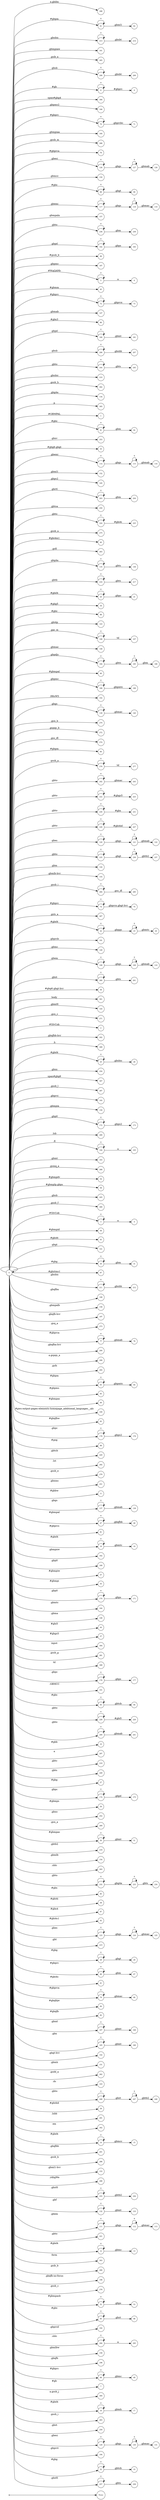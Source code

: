 digraph NFA {
  rankdir=LR;
  node [shape=circle, fontsize=10];
  __start [shape=point, label=""];
  __start -> None;
  209 [label="209"];
  24 [label="24"];
  298 [label="298"];
  261 [label="261"];
  61 [label="61"];
  295 [label="295"];
  213 [label="213"];
  48 [label="48"];
  173 [label="173"];
  161 [label="161"];
  127 [label="127"];
  265 [label="265"];
  208 [label="208"];
  8 [label="8"];
  285 [label="285"];
  306 [label="306"];
  64 [label="64"];
  214 [label="214"];
  190 [label="190"];
  13 [label="13"];
  70 [label="70"];
  160 [label="160"];
  288 [label="288"];
  76 [label="76"];
  126 [label="126"];
  150 [label="150"];
  89 [label="89"];
  117 [label="117"];
  223 [label="223"];
  157 [label="157"];
  238 [label="238"];
  182 [label="182"];
  99 [label="99"];
  187 [label="187"];
  9 [label="9"];
  17 [label="17"];
  5 [label="5"];
  45 [label="45"];
  72 [label="72"];
  147 [label="147"];
  179 [label="179"];
  133 [label="133"];
  105 [label="105"];
  86 [label="86"];
  180 [label="180"];
  206 [label="206"];
  244 [label="244"];
  210 [label="210"];
  29 [label="29"];
  0 [label="0"];
  282 [label="282"];
  134 [label="134"];
  305 [label="305"];
  1 [label="1"];
  91 [label="91"];
  253 [label="253"];
  35 [label="35"];
  114 [label="114"];
  152 [label="152"];
  195 [label="195"];
  203 [label="203"];
  250 [label="250"];
  224 [label="224"];
  275 [label="275"];
  40 [label="40"];
  263 [label="263"];
  140 [label="140"];
  135 [label="135"];
  128 [label="128"];
  216 [label="216"];
  20 [label="20"];
  34 [label="34"];
  19 [label="19"];
  80 [label="80"];
  88 [label="88"];
  143 [label="143"];
  15 [label="15"];
  106 [label="106"];
  148 [label="148"];
  181 [label="181"];
  184 [label="184"];
  46 [label="46"];
  175 [label="175"];
  188 [label="188"];
  227 [label="227"];
  62 [label="62"];
  92 [label="92"];
  125 [label="125"];
  102 [label="102"];
  139 [label="139"];
  270 [label="270"];
  272 [label="272"];
  274 [label="274"];
  60 [label="60"];
  276 [label="276"];
  242 [label="242"];
  222 [label="222"];
  230 [label="230"];
  226 [label="226"];
  233 [label="233"];
  120 [label="120"];
  235 [label="235"];
  69 [label="69"];
  144 [label="144"];
  155 [label="155"];
  284 [label="284"];
  73 [label="73"];
  96 [label="96"];
  74 [label="74"];
  119 [label="119"];
  267 [label="267"];
  78 [label="78"];
  22 [label="22"];
  191 [label="191"];
  236 [label="236"];
  149 [label="149"];
  183 [label="183"];
  108 [label="108"];
  260 [label="260"];
  36 [label="36"];
  301 [label="301"];
  145 [label="145"];
  185 [label="185"];
  271 [label="271"];
  2 [label="2"];
  202 [label="202"];
  207 [label="207"];
  245 [label="245"];
  113 [label="113"];
  94 [label="94"];
  243 [label="243"];
  289 [label="289"];
  25 [label="25"];
  254 [label="254"];
  307 [label="307"];
  287 [label="287"];
  193 [label="193"];
  159 [label="159"];
  217 [label="217"];
  172 [label="172"];
  21 [label="21"];
  290 [label="290"];
  104 [label="104"];
  163 [label="163"];
  268 [label="268"];
  54 [label="54"];
  58 [label="58"];
  205 [label="205"];
  280 [label="280"];
  3 [label="3"];
  258 [label="258"];
  56 [label="56"];
  239 [label="239"];
  107 [label="107"];
  171 [label="171"];
  43 [label="43"];
  141 [label="141"];
  30 [label="30"];
  97 [label="97"];
  211 [label="211"];
  199 [label="199"];
  118 [label="118"];
  124 [label="124"];
  234 [label="234"];
  158 [label="158"];
  197 [label="197"];
  273 [label="273"];
  77 [label="77"];
  116 [label="116"];
  200 [label="200"];
  204 [label="204"];
  299 [label="299"];
  90 [label="90"];
  264 [label="264"];
  63 [label="63"];
  65 [label="65"];
  49 [label="49"];
  51 [label="51"];
  100 [label="100"];
  26 [label="26"];
  122 [label="122"];
  83 [label="83"];
  178 [label="178"];
  98 [label="98"];
  220 [label="220"];
  292 [label="292"];
  33 [label="33"];
  279 [label="279"];
  251 [label="251"];
  115 [label="115"];
  11 [label="11"];
  137 [label="137"];
  47 [label="47"];
  81 [label="81"];
  109 [label="109"];
  18 [label="18"];
  162 [label="162"];
  169 [label="169"];
  225 [label="225"];
  248 [label="248"];
  57 [label="57"];
  277 [label="277"];
  229 [label="229"];
  55 [label="55"];
  170 [label="170"];
  212 [label="212"];
  6 [label="6"];
  164 [label="164"];
  146 [label="146"];
  44 [label="44"];
  37 [label="37"];
  138 [label="138"];
  304 [label="304"];
  281 [label="281"];
  308 [label="308"];
  176 [label="176"];
  101 [label="101"];
  93 [label="93"];
  228 [label="228"];
  240 [label="240"];
  10 [label="10"];
  75 [label="75"];
  297 [label="297"];
  219 [label="219"];
  249 [label="249"];
  27 [label="27"];
  174 [label="174"];
  31 [label="31"];
  59 [label="59"];
  168 [label="168"];
  252 [label="252"];
  269 [label="269"];
  177 [label="177"];
  50 [label="50"];
  218 [label="218"];
  154 [label="154"];
  293 [label="293"];
  112 [label="112"];
  232 [label="232"];
  85 [label="85"];
  38 [label="38"];
  87 [label="87"];
  42 [label="42"];
  123 [label="123"];
  215 [label="215"];
  28 [label="28"];
  66 [label="66"];
  247 [label="247"];
  130 [label="130"];
  241 [label="241"];
  41 [label="41"];
  79 [label="79"];
  84 [label="84"];
  82 [label="82"];
  166 [label="166"];
  67 [label="67"];
  167 [label="167"];
  165 [label="165"];
  136 [label="136"];
  142 [label="142"];
  151 [label="151"];
  262 [label="262"];
  103 [label="103"];
  246 [label="246"];
  23 [label="23"];
  39 [label="39"];
  291 [label="291"];
  302 [label="302"];
  14 [label="14"];
  256 [label="256"];
  201 [label="201"];
  286 [label="286"];
  153 [label="153"];
  296 [label="296"];
  255 [label="255"];
  132 [label="132"];
  111 [label="111"];
  221 [label="221"];
  231 [label="231"];
  12 [label="12"];
  303 [label="303"];
  266 [label="266"];
  186 [label="186"];
  121 [label="121"];
  198 [label="198"];
  131 [label="131"];
  278 [label="278"];
  52 [label="52"];
  53 [label="53"];
  95 [label="95"];
  192 [label="192"];
  294 [label="294"];
  156 [label="156"];
  110 [label="110"];
  196 [label="196"];
  71 [label="71"];
  4 [label="4"];
  68 [label="68"];
  7 [label="7"];
  237 [label="237"];
  300 [label="300"];
  16 [label="16"];
  283 [label="283"];
  259 [label="259"];
  129 [label="129"];
  189 [label="189"];
  194 [label="194"];
  32 [label="32"];
  257 [label="257"];
  { node [shape=doublecircle]; 1 2 4 6 7 9 10 11 13 15 17 19 21 24 26 27 29 31 33 34 35 36 37 38 39 40 41 42 43 44 45 46 48 49 51 53 54 55 56 57 58 59 60 62 64 65 67 69 71 73 75 76 78 80 81 82 83 84 85 86 87 88 90 92 94 96 97 98 99 100 101 102 103 105 107 110 113 116 119 122 125 128 131 133 134 136 138 140 141 142 143 144 145 146 147 148 149 150 151 152 153 154 155 156 157 158 159 160 161 162 163 164 166 168 169 171 173 175 177 179 181 183 186 187 189 190 191 192 193 194 195 196 197 198 199 200 201 202 204 205 207 209 210 212 214 215 217 218 219 220 221 223 225 227 229 231 234 237 239 241 243 245 248 249 250 251 252 253 254 256 258 259 261 262 263 264 265 266 267 268 269 270 271 272 273 274 275 277 278 279 280 281 282 283 285 286 287 288 289 290 291 292 293 295 296 297 298 299 300 301 302 303 304 305 306 307 308 }
  0 -> 0 [label="*"];
  0 -> 1 [label="#GBMPAL"];
  0 -> 2 [label="#SIvCob"];
  0 -> 3 [label="#SIvCob"];
  3 -> 3 [label="*"];
  3 -> 4 [label="a"];
  0 -> 5 [label="#WqQANb"];
  5 -> 5 [label="*"];
  5 -> 6 [label="a"];
  0 -> 7 [label="#gb"];
  0 -> 8 [label="#gb"];
  8 -> 8 [label="*"];
  8 -> 9 [label="#gbprc"];
  0 -> 10 [label="#gbb"];
  0 -> 11 [label="#gbbw"];
  0 -> 12 [label="#gbd4"];
  12 -> 12 [label="*"];
  12 -> 13 [label=".gbmc"];
  0 -> 14 [label="#gbd4"];
  14 -> 14 [label="*"];
  14 -> 15 [label=".gbmcc"];
  0 -> 16 [label="#gbd4"];
  16 -> 16 [label="*"];
  16 -> 17 [label=".gbmh"];
  0 -> 18 [label="#gbd4"];
  18 -> 18 [label="*"];
  18 -> 19 [label=".gbmtc"];
  0 -> 20 [label="#gbd4"];
  20 -> 20 [label="*"];
  20 -> 21 [label=".gbpc"];
  0 -> 22 [label="#gbd4"];
  22 -> 22 [label="*"];
  22 -> 23 [label=".gbpgs"];
  23 -> 23 [label="*"];
  23 -> 24 [label=".gbmtc"];
  0 -> 25 [label="#gbd4"];
  25 -> 25 [label="*"];
  25 -> 26 [label=".gbsbic"];
  0 -> 27 [label="#gbg"];
  0 -> 28 [label="#gbg"];
  28 -> 28 [label="*"];
  28 -> 29 [label=".gbgt"];
  0 -> 30 [label="#gbg"];
  30 -> 30 [label="*"];
  30 -> 31 [label=".gbm"];
  0 -> 32 [label="#gbg"];
  32 -> 32 [label="*"];
  32 -> 33 [label=".gbtcb"];
  0 -> 34 [label="#gbg5"];
  0 -> 35 [label="#gbg6.gbgt"];
  0 -> 36 [label="#gbg6.gbgt-hvr"];
  0 -> 37 [label="#gbgs5"];
  0 -> 38 [label="#gbi4i"];
  0 -> 39 [label="#gbi4id"];
  0 -> 40 [label="#gbi4m1"];
  0 -> 41 [label="#gbi4s"];
  0 -> 42 [label="#gbi4s1"];
  0 -> 43 [label="#gbi4t"];
  0 -> 44 [label="#gbi5"];
  0 -> 45 [label="#gbmm"];
  0 -> 46 [label="#gbmpal"];
  0 -> 47 [label="#gbmpal"];
  47 -> 47 [label="*"];
  47 -> 48 [label=".gbqfbb"];
  0 -> 49 [label="#gbmpas"];
  0 -> 50 [label="#gbmpas"];
  50 -> 50 [label="*"];
  50 -> 51 [label=".gbmt"];
  0 -> 52 [label="#gbmpasb"];
  52 -> 52 [label="*"];
  52 -> 53 [label=".gbps"];
  0 -> 54 [label="#gbmpdv"];
  0 -> 55 [label="#gbmpi"];
  0 -> 56 [label="#gbmpid"];
  0 -> 57 [label="#gbmpiw"];
  0 -> 58 [label="#gbmplp.gbps"];
  0 -> 59 [label="#gbmps"];
  0 -> 60 [label="#gbpm"];
  0 -> 61 [label="#gbpm"];
  61 -> 61 [label="*"];
  61 -> 62 [label=".gbml1"];
  0 -> 63 [label="#gbpm"];
  63 -> 63 [label="*"];
  63 -> 64 [label=".gbpmtc"];
  0 -> 65 [label="#gbpms"];
  0 -> 66 [label="#gbprc"];
  66 -> 66 [label="*"];
  66 -> 67 [label=".gbm"];
  0 -> 68 [label="#gbprc"];
  68 -> 68 [label="*"];
  68 -> 69 [label=".gbmc"];
  0 -> 70 [label="#gbprc"];
  70 -> 70 [label="*"];
  70 -> 71 [label=".gbprcbc"];
  0 -> 72 [label="#gbprc"];
  72 -> 72 [label="*"];
  72 -> 73 [label=".gbprcx"];
  0 -> 74 [label="#gbprc"];
  74 -> 74 [label="*"];
  74 -> 75 [label=".gbprcx.gbgt-hvr"];
  0 -> 76 [label="#gbprca"];
  0 -> 77 [label="#gbprca"];
  77 -> 77 [label="*"];
  77 -> 78 [label=".gbmab"];
  0 -> 79 [label="#gbprca"];
  79 -> 79 [label="*"];
  79 -> 80 [label=".gbmac"];
  0 -> 81 [label="#gbprcs"];
  0 -> 82 [label="#gbqfb"];
  0 -> 83 [label="#gbqfbw"];
  0 -> 84 [label="#gbqfqw"];
  0 -> 85 [label="#gbs"];
  0 -> 86 [label="#gbx3"];
  0 -> 87 [label="#gbx4"];
  0 -> 88 [label="#gbz"];
  0 -> 89 [label="#gbz"];
  89 -> 89 [label="*"];
  89 -> 90 [label=".gbgt"];
  0 -> 91 [label="#gbz"];
  91 -> 91 [label="*"];
  91 -> 92 [label=".gbm"];
  0 -> 93 [label="#gbz"];
  93 -> 93 [label="*"];
  93 -> 94 [label=".gbtcb"];
  0 -> 95 [label="#gbz"];
  95 -> 95 [label="*"];
  95 -> 96 [label=".gbzt"];
  0 -> 97 [label="#gbztms1"];
  0 -> 98 [label="#gog"];
  0 -> 99 [label="#gssb_b"];
  0 -> 100 [label="#gws-output-pages-elements-homepage_additional_languages__als"];
  0 -> 101 [label=".GBMCC"];
  0 -> 102 [label=".H6sW5"];
  0 -> 103 [label=".ds"];
  0 -> 104 [label=".fl"];
  104 -> 104 [label="*"];
  104 -> 105 [label="a"];
  0 -> 106 [label=".gac_m"];
  106 -> 106 [label="*"];
  106 -> 107 [label="td"];
  0 -> 108 [label=".gbem"];
  108 -> 108 [label="*"];
  108 -> 109 [label=".gbgs"];
  109 -> 109 [label="*"];
  109 -> 110 [label=".gbmab"];
  0 -> 111 [label=".gbem"];
  111 -> 111 [label="*"];
  111 -> 112 [label=".gbgs"];
  112 -> 112 [label="*"];
  112 -> 113 [label=".gbmac"];
  0 -> 114 [label=".gbemi"];
  114 -> 114 [label="*"];
  114 -> 115 [label=".gbgs"];
  115 -> 115 [label="*"];
  115 -> 116 [label=".gbmab"];
  0 -> 117 [label=".gbemi"];
  117 -> 117 [label="*"];
  117 -> 118 [label=".gbgs"];
  118 -> 118 [label="*"];
  118 -> 119 [label=".gbmac"];
  0 -> 120 [label=".gbes"];
  120 -> 120 [label="*"];
  120 -> 121 [label=".gbgs"];
  121 -> 121 [label="*"];
  121 -> 122 [label=".gbmab"];
  0 -> 123 [label=".gbes"];
  123 -> 123 [label="*"];
  123 -> 124 [label=".gbgs"];
  124 -> 124 [label="*"];
  124 -> 125 [label=".gbmac"];
  0 -> 126 [label=".gbesi"];
  126 -> 126 [label="*"];
  126 -> 127 [label=".gbgs"];
  127 -> 127 [label="*"];
  127 -> 128 [label=".gbmab"];
  0 -> 129 [label=".gbesi"];
  129 -> 129 [label="*"];
  129 -> 130 [label=".gbgs"];
  130 -> 130 [label="*"];
  130 -> 131 [label=".gbmac"];
  0 -> 132 [label=".gbf"];
  132 -> 132 [label="*"];
  132 -> 133 [label=".gbmt"];
  0 -> 134 [label=".gbg4a"];
  0 -> 135 [label=".gbg4a"];
  135 -> 135 [label="*"];
  135 -> 136 [label=".gbts"];
  0 -> 137 [label=".gbgs"];
  137 -> 137 [label="*"];
  137 -> 138 [label=".gbmab"];
  0 -> 139 [label=".gbgs"];
  139 -> 139 [label="*"];
  139 -> 140 [label=".gbmac"];
  0 -> 141 [label=".gbgt"];
  0 -> 142 [label=".gbgt-hvr"];
  0 -> 143 [label=".gbi4p"];
  0 -> 144 [label=".gbm"];
  0 -> 145 [label=".gbm0l"];
  0 -> 146 [label=".gbma"];
  0 -> 147 [label=".gbmab"];
  0 -> 148 [label=".gbmac"];
  0 -> 149 [label=".gbmc"];
  0 -> 150 [label=".gbmcc"];
  0 -> 151 [label=".gbmh"];
  0 -> 152 [label=".gbml1"];
  0 -> 153 [label=".gbml1-hvr"];
  0 -> 154 [label=".gbmlb"];
  0 -> 155 [label=".gbmlb-hvr"];
  0 -> 156 [label=".gbmlbw"];
  0 -> 157 [label=".gbmpala"];
  0 -> 158 [label=".gbmpalb"];
  0 -> 159 [label=".gbmpia"];
  0 -> 160 [label=".gbmpiaa"];
  0 -> 161 [label=".gbmpiaw"];
  0 -> 162 [label=".gbmpnw"];
  0 -> 163 [label=".gbmt"];
  0 -> 164 [label=".gbmtc"];
  0 -> 165 [label=".gbn"];
  165 -> 165 [label="*"];
  165 -> 166 [label=".gbmt"];
  0 -> 167 [label=".gbnd"];
  167 -> 167 [label="*"];
  167 -> 168 [label=".gbmt"];
  0 -> 169 [label=".gbp0"];
  0 -> 170 [label=".gbp0"];
  170 -> 170 [label="*"];
  170 -> 171 [label=".gbps"];
  0 -> 172 [label=".gbp0"];
  172 -> 172 [label="*"];
  172 -> 173 [label=".gbps2"];
  0 -> 174 [label=".gbpc"];
  174 -> 174 [label="*"];
  174 -> 175 [label=".gbpd"];
  0 -> 176 [label=".gbpc"];
  176 -> 176 [label="*"];
  176 -> 177 [label=".gbps"];
  0 -> 178 [label=".gbpc"];
  178 -> 178 [label="*"];
  178 -> 179 [label=".gbps2"];
  0 -> 180 [label=".gbpd"];
  180 -> 180 [label="*"];
  180 -> 181 [label=".gbmt"];
  0 -> 182 [label=".gbpd"];
  182 -> 182 [label="*"];
  182 -> 183 [label=".gbps"];
  0 -> 184 [label=".gbpdjs"];
  184 -> 184 [label="*"];
  184 -> 185 [label=".gbto"];
  185 -> 185 [label="*"];
  185 -> 186 [label=".gbm"];
  0 -> 187 [label=".gbpmc"];
  0 -> 188 [label=".gbpmc"];
  188 -> 188 [label="*"];
  188 -> 189 [label=".gbpmtc"];
  0 -> 190 [label=".gbpms2"];
  0 -> 191 [label=".gbprcb"];
  0 -> 192 [label=".gbprcd"];
  0 -> 193 [label=".gbprci"];
  0 -> 194 [label=".gbprct"];
  0 -> 195 [label=".gbps2"];
  0 -> 196 [label=".gbqfb"];
  0 -> 197 [label=".gbqfb-hvr"];
  0 -> 198 [label=".gbqfb-no-focus"];
  0 -> 199 [label=".gbqfba"];
  0 -> 200 [label=".gbqfba-hvr"];
  0 -> 201 [label=".gbqfbb"];
  0 -> 202 [label=".gbqfbb-hvr"];
  0 -> 203 [label=".gbrtl"];
  203 -> 203 [label="*"];
  203 -> 204 [label=".gbm"];
  0 -> 205 [label=".gbsb"];
  0 -> 206 [label=".gbsb"];
  206 -> 206 [label="*"];
  206 -> 207 [label=".gbsbb"];
  0 -> 208 [label=".gbsb"];
  208 -> 208 [label="*"];
  208 -> 209 [label=".gbsbt"];
  0 -> 210 [label=".gbsbic"];
  0 -> 211 [label=".gbsbis"];
  211 -> 211 [label="*"];
  211 -> 212 [label=".gbsbb"];
  0 -> 213 [label=".gbsbis"];
  213 -> 213 [label="*"];
  213 -> 214 [label=".gbsbt"];
  0 -> 215 [label=".gbt"];
  0 -> 216 [label=".gbtb"];
  216 -> 216 [label="*"];
  216 -> 217 [label=".gbts"];
  0 -> 218 [label=".gbtb2"];
  0 -> 219 [label=".gbtc"];
  0 -> 220 [label=".gbtcb"];
  0 -> 221 [label=".gbto"];
  0 -> 222 [label=".gbto"];
  222 -> 222 [label="*"];
  222 -> 223 [label="#gbgs5"];
  0 -> 224 [label=".gbto"];
  224 -> 224 [label="*"];
  224 -> 225 [label="#gbi4i"];
  0 -> 226 [label=".gbto"];
  226 -> 226 [label="*"];
  226 -> 227 [label="#gbi4id"];
  0 -> 228 [label=".gbto"];
  228 -> 228 [label="*"];
  228 -> 229 [label="#gbi5"];
  0 -> 230 [label=".gbto"];
  230 -> 230 [label="*"];
  230 -> 231 [label="#gbs"];
  0 -> 232 [label=".gbto"];
  232 -> 232 [label="*"];
  232 -> 233 [label=".gbg4a"];
  233 -> 233 [label="*"];
  233 -> 234 [label=".gbts"];
  0 -> 235 [label=".gbto"];
  235 -> 235 [label="*"];
  235 -> 236 [label=".gbgt"];
  236 -> 236 [label="*"];
  236 -> 237 [label=".gbtb2"];
  0 -> 238 [label=".gbto"];
  238 -> 238 [label="*"];
  238 -> 239 [label=".gbm"];
  0 -> 240 [label=".gbto"];
  240 -> 240 [label="*"];
  240 -> 241 [label=".gbmab"];
  0 -> 242 [label=".gbto"];
  242 -> 242 [label="*"];
  242 -> 243 [label=".gbmac"];
  0 -> 244 [label=".gbto"];
  244 -> 244 [label="*"];
  244 -> 245 [label=".gbts"];
  0 -> 246 [label=".gbto"];
  246 -> 246 [label="*"];
  246 -> 247 [label=".gbzt"];
  247 -> 247 [label="*"];
  247 -> 248 [label=".gbtb2"];
  0 -> 249 [label=".gbts"];
  0 -> 250 [label=".gbtsa"];
  0 -> 251 [label=".gbxms"];
  0 -> 252 [label=".gbxo"];
  0 -> 253 [label=".gbxv"];
  0 -> 254 [label=".gbxx"];
  0 -> 255 [label=".gbz0l"];
  255 -> 255 [label="*"];
  255 -> 256 [label=".gbtb2"];
  0 -> 257 [label=".gbz0l"];
  257 -> 257 [label="*"];
  257 -> 258 [label=".gbts"];
  0 -> 259 [label=".gbzt"];
  0 -> 260 [label=".gbzt"];
  260 -> 260 [label="*"];
  260 -> 261 [label=".gbts"];
  0 -> 262 [label=".gsdd_a"];
  0 -> 263 [label=".gsfi"];
  0 -> 264 [label=".gsfs"];
  0 -> 265 [label=".gsib_a"];
  0 -> 266 [label=".gsib_b"];
  0 -> 267 [label=".gsls_a"];
  0 -> 268 [label=".gsmq_a"];
  0 -> 269 [label=".gsn_a"];
  0 -> 270 [label=".gsn_b"];
  0 -> 271 [label=".gsn_c"];
  0 -> 272 [label=".gspqs_b"];
  0 -> 273 [label=".gsq_a"];
  0 -> 274 [label=".gss_ifl"];
  0 -> 275 [label=".gssb_a"];
  0 -> 276 [label=".gssb_a"];
  276 -> 276 [label="*"];
  276 -> 277 [label="td"];
  0 -> 278 [label=".gssb_c"];
  0 -> 279 [label=".gssb_e"];
  0 -> 280 [label=".gssb_f"];
  0 -> 281 [label=".gssb_g"];
  0 -> 282 [label=".gssb_h"];
  0 -> 283 [label=".gssb_i"];
  0 -> 284 [label=".gssb_i"];
  284 -> 284 [label="*"];
  284 -> 285 [label=".gss_ifl"];
  0 -> 286 [label=".gssb_k"];
  0 -> 287 [label=".gssb_l"];
  0 -> 288 [label=".gssb_m"];
  0 -> 289 [label=".h"];
  0 -> 290 [label=".lsb"];
  0 -> 291 [label=".lsbb"];
  0 -> 292 [label=".lst"];
  0 -> 293 [label=".sblc"];
  0 -> 294 [label=".sblc"];
  294 -> 294 [label="*"];
  294 -> 295 [label="a"];
  0 -> 296 [label=".z4hgWe"];
  0 -> 297 [label="a"];
  0 -> 298 [label="a.gbiba"];
  0 -> 299 [label="a.gspqs_a"];
  0 -> 300 [label="a.gssb_j"];
  0 -> 301 [label="body"];
  0 -> 302 [label="em"];
  0 -> 303 [label="form"];
  0 -> 304 [label="input"];
  0 -> 305 [label="p"];
  0 -> 306 [label="span#gbg4"];
  0 -> 307 [label="span#gbg6"];
  0 -> 308 [label="td"];
}

